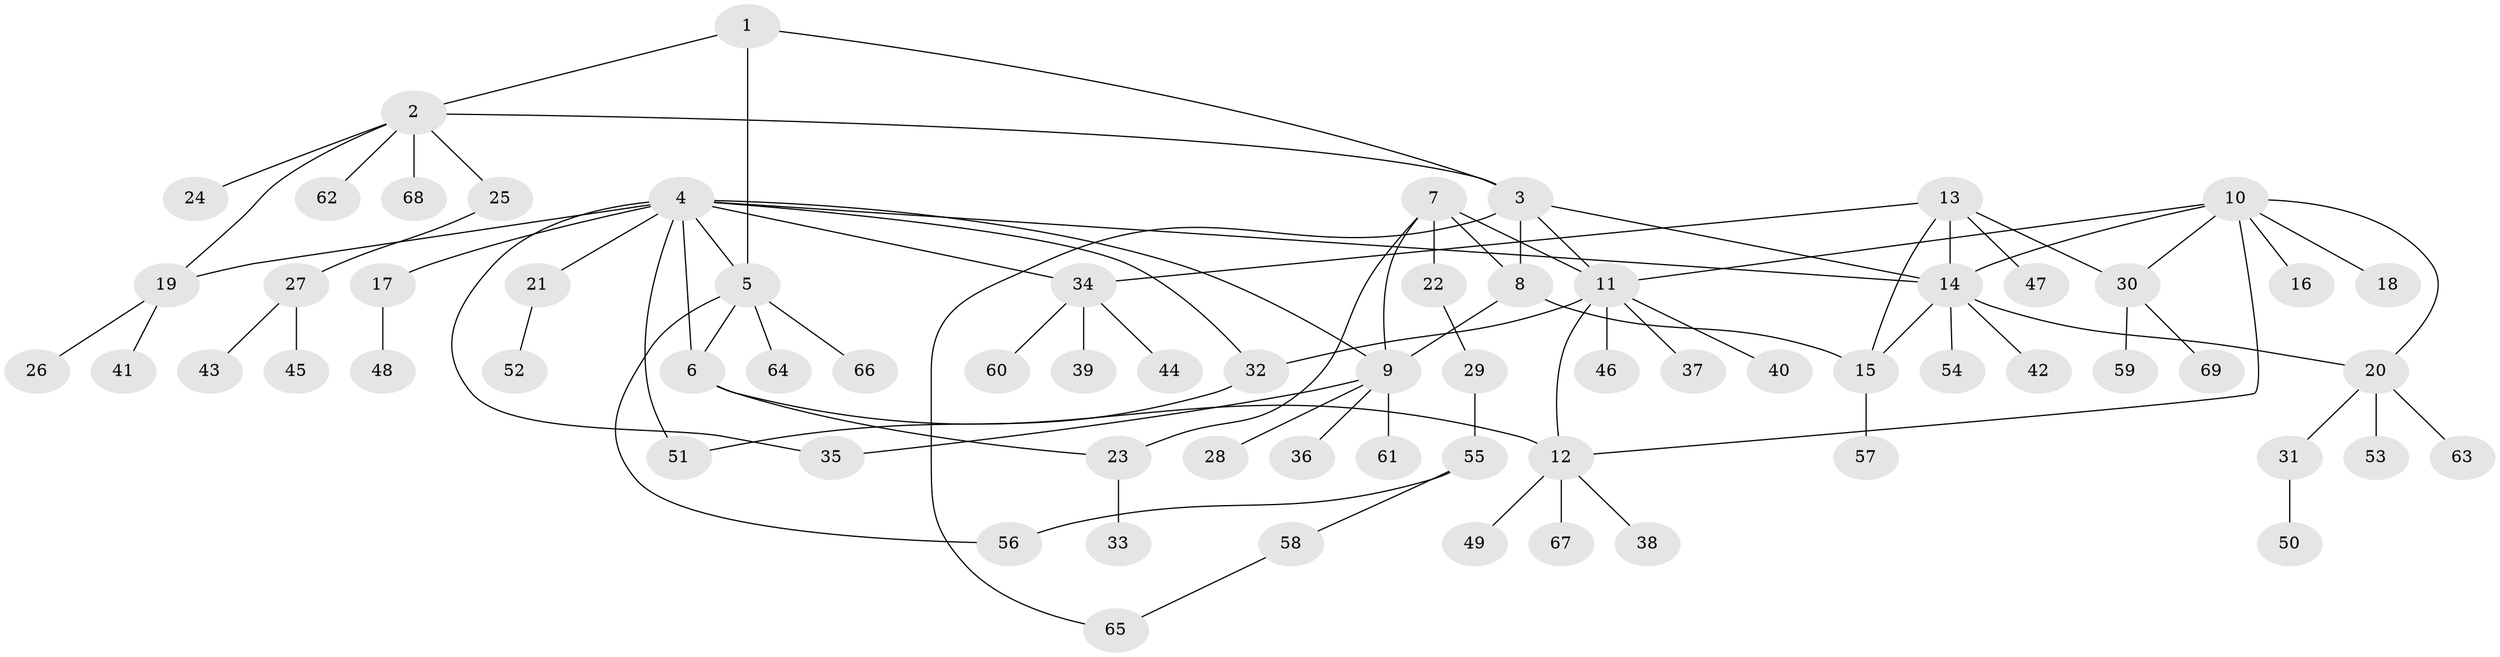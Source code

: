 // Generated by graph-tools (version 1.1) at 2025/56/03/09/25 04:56:05]
// undirected, 69 vertices, 89 edges
graph export_dot {
graph [start="1"]
  node [color=gray90,style=filled];
  1;
  2;
  3;
  4;
  5;
  6;
  7;
  8;
  9;
  10;
  11;
  12;
  13;
  14;
  15;
  16;
  17;
  18;
  19;
  20;
  21;
  22;
  23;
  24;
  25;
  26;
  27;
  28;
  29;
  30;
  31;
  32;
  33;
  34;
  35;
  36;
  37;
  38;
  39;
  40;
  41;
  42;
  43;
  44;
  45;
  46;
  47;
  48;
  49;
  50;
  51;
  52;
  53;
  54;
  55;
  56;
  57;
  58;
  59;
  60;
  61;
  62;
  63;
  64;
  65;
  66;
  67;
  68;
  69;
  1 -- 2;
  1 -- 3;
  1 -- 5;
  2 -- 3;
  2 -- 19;
  2 -- 24;
  2 -- 25;
  2 -- 62;
  2 -- 68;
  3 -- 8;
  3 -- 11;
  3 -- 14;
  3 -- 65;
  4 -- 5;
  4 -- 6;
  4 -- 9;
  4 -- 14;
  4 -- 17;
  4 -- 19;
  4 -- 21;
  4 -- 32;
  4 -- 34;
  4 -- 35;
  4 -- 51;
  5 -- 6;
  5 -- 56;
  5 -- 64;
  5 -- 66;
  6 -- 12;
  6 -- 23;
  7 -- 8;
  7 -- 9;
  7 -- 11;
  7 -- 22;
  7 -- 23;
  8 -- 9;
  8 -- 15;
  9 -- 28;
  9 -- 35;
  9 -- 36;
  9 -- 61;
  10 -- 11;
  10 -- 12;
  10 -- 14;
  10 -- 16;
  10 -- 18;
  10 -- 20;
  10 -- 30;
  11 -- 12;
  11 -- 32;
  11 -- 37;
  11 -- 40;
  11 -- 46;
  12 -- 38;
  12 -- 49;
  12 -- 67;
  13 -- 14;
  13 -- 15;
  13 -- 30;
  13 -- 34;
  13 -- 47;
  14 -- 15;
  14 -- 20;
  14 -- 42;
  14 -- 54;
  15 -- 57;
  17 -- 48;
  19 -- 26;
  19 -- 41;
  20 -- 31;
  20 -- 53;
  20 -- 63;
  21 -- 52;
  22 -- 29;
  23 -- 33;
  25 -- 27;
  27 -- 43;
  27 -- 45;
  29 -- 55;
  30 -- 59;
  30 -- 69;
  31 -- 50;
  32 -- 51;
  34 -- 39;
  34 -- 44;
  34 -- 60;
  55 -- 56;
  55 -- 58;
  58 -- 65;
}
